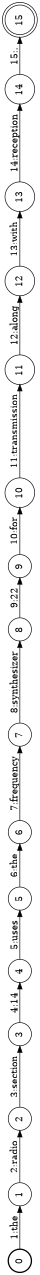 digraph FST {
rankdir = LR;
size = "8.5,11";
label = "";
center = 1;
orientation = Landscape;
ranksep = "0.4";
nodesep = "0.25";
0 [label = "0", shape = circle, style = bold, fontsize = 14]
	0 -> 1 [label = "1:the", fontsize = 14];
1 [label = "1", shape = circle, style = solid, fontsize = 14]
	1 -> 2 [label = "2:radio", fontsize = 14];
2 [label = "2", shape = circle, style = solid, fontsize = 14]
	2 -> 3 [label = "3:section", fontsize = 14];
3 [label = "3", shape = circle, style = solid, fontsize = 14]
	3 -> 4 [label = "4:14", fontsize = 14];
4 [label = "4", shape = circle, style = solid, fontsize = 14]
	4 -> 5 [label = "5:uses", fontsize = 14];
5 [label = "5", shape = circle, style = solid, fontsize = 14]
	5 -> 6 [label = "6:the", fontsize = 14];
6 [label = "6", shape = circle, style = solid, fontsize = 14]
	6 -> 7 [label = "7:frequency", fontsize = 14];
7 [label = "7", shape = circle, style = solid, fontsize = 14]
	7 -> 8 [label = "8:synthesizer", fontsize = 14];
8 [label = "8", shape = circle, style = solid, fontsize = 14]
	8 -> 9 [label = "9:22", fontsize = 14];
9 [label = "9", shape = circle, style = solid, fontsize = 14]
	9 -> 10 [label = "10:for", fontsize = 14];
10 [label = "10", shape = circle, style = solid, fontsize = 14]
	10 -> 11 [label = "11:transmission", fontsize = 14];
11 [label = "11", shape = circle, style = solid, fontsize = 14]
	11 -> 12 [label = "12:along", fontsize = 14];
12 [label = "12", shape = circle, style = solid, fontsize = 14]
	12 -> 13 [label = "13:with", fontsize = 14];
13 [label = "13", shape = circle, style = solid, fontsize = 14]
	13 -> 14 [label = "14:reception", fontsize = 14];
14 [label = "14", shape = circle, style = solid, fontsize = 14]
	14 -> 15 [label = "15:.", fontsize = 14];
15 [label = "15", shape = doublecircle, style = solid, fontsize = 14]
}
